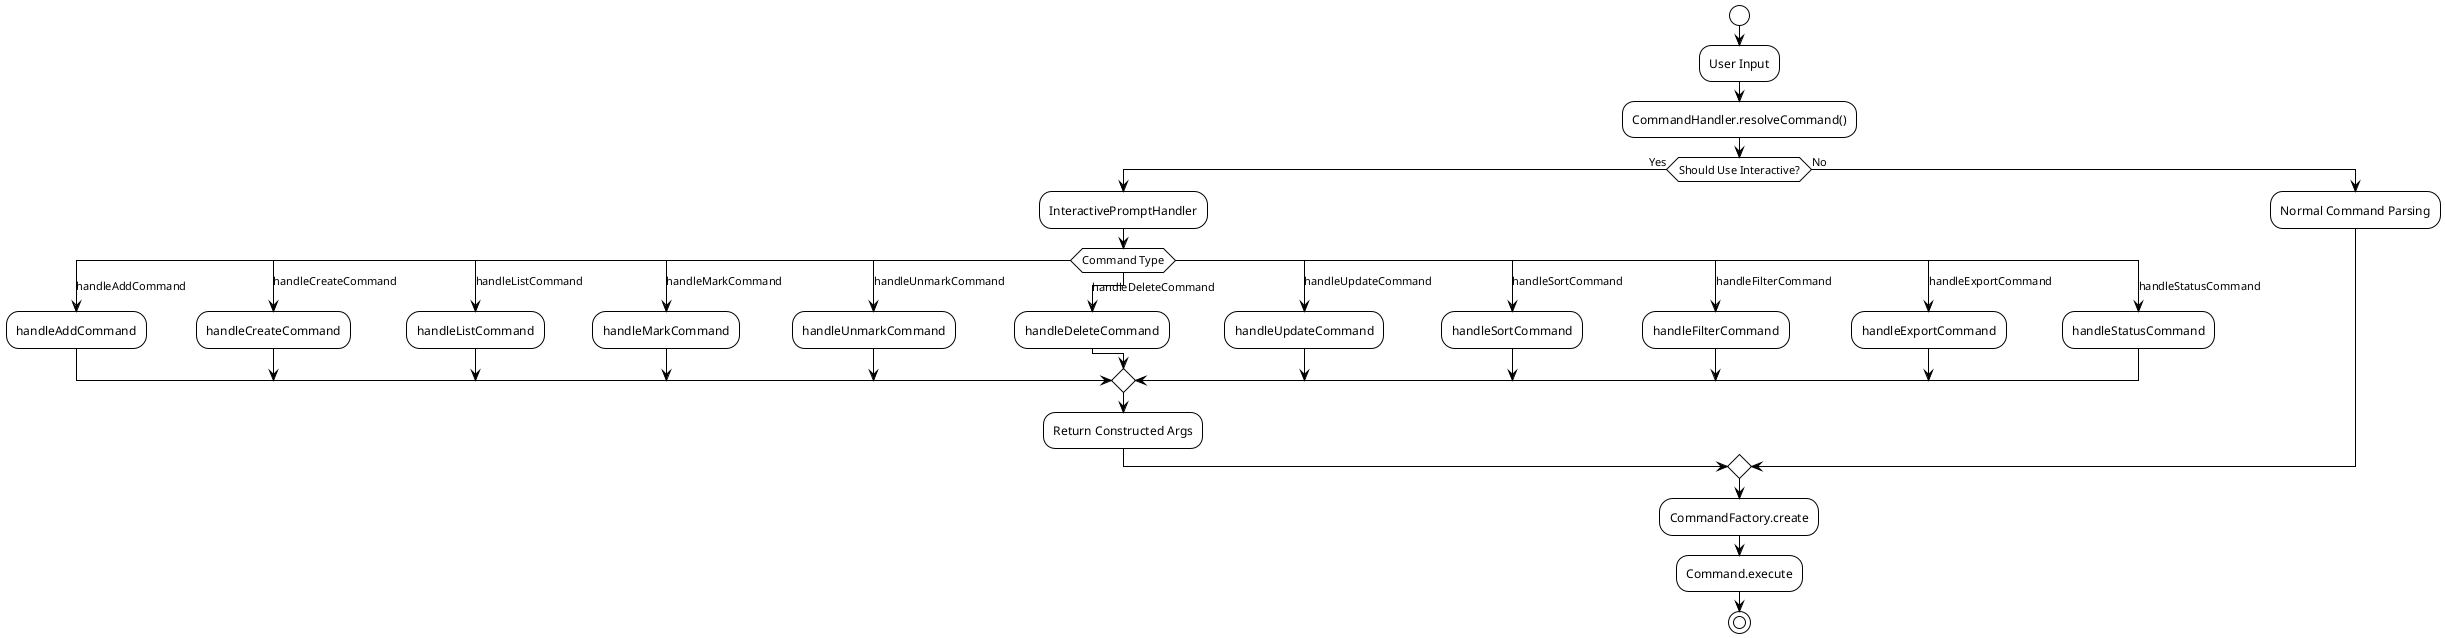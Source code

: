 @startuml Interactive Mode Overview
!theme plain

start
:User Input;
:CommandHandler.resolveCommand();

if (Should Use Interactive?) then (Yes)
    :InteractivePromptHandler;
    switch (Command Type)
    case (handleAddCommand)
        :handleAddCommand;
    case (handleCreateCommand)
        :handleCreateCommand;
    case (handleListCommand)
        :handleListCommand;
    case (handleMarkCommand)
        :handleMarkCommand;
    case (handleUnmarkCommand)
        :handleUnmarkCommand;
    case (handleDeleteCommand)
        :handleDeleteCommand;
    case (handleUpdateCommand)
        :handleUpdateCommand;
    case (handleSortCommand)
        :handleSortCommand;
    case (handleFilterCommand)
        :handleFilterCommand;
    case (handleExportCommand)
        :handleExportCommand;
    case (handleStatusCommand)
        :handleStatusCommand;
    endswitch
    :Return Constructed Args;
else (No)
    :Normal Command Parsing;
endif

:CommandFactory.create;
:Command.execute;
stop
@enduml